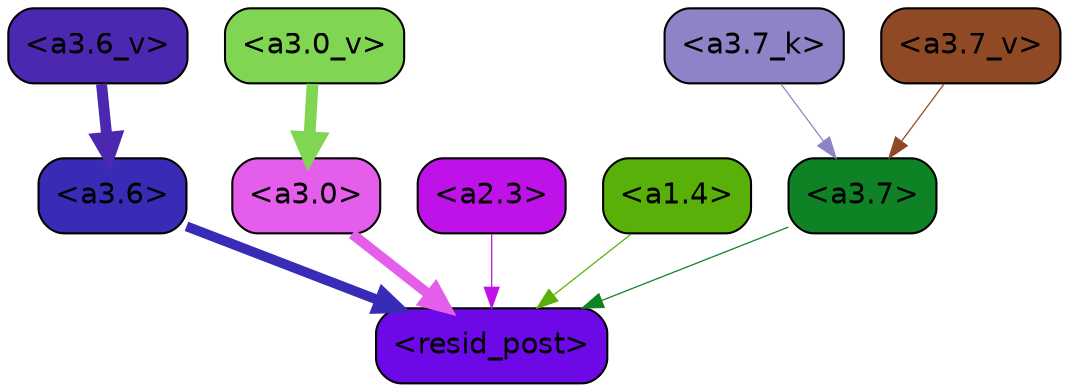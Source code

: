 strict digraph "" {
	graph [bgcolor=transparent,
		layout=dot,
		overlap=false,
		splines=true
	];
	"<a3.7>"	[color=black,
		fillcolor="#0e8225",
		fontname=Helvetica,
		shape=box,
		style="filled, rounded"];
	"<resid_post>"	[color=black,
		fillcolor="#6d09e6",
		fontname=Helvetica,
		shape=box,
		style="filled, rounded"];
	"<a3.7>" -> "<resid_post>"	[color="#0e8225",
		penwidth=0.6];
	"<a3.6>"	[color=black,
		fillcolor="#382cb6",
		fontname=Helvetica,
		shape=box,
		style="filled, rounded"];
	"<a3.6>" -> "<resid_post>"	[color="#382cb6",
		penwidth=4.753257989883423];
	"<a3.0>"	[color=black,
		fillcolor="#e55eeb",
		fontname=Helvetica,
		shape=box,
		style="filled, rounded"];
	"<a3.0>" -> "<resid_post>"	[color="#e55eeb",
		penwidth=4.90053927898407];
	"<a2.3>"	[color=black,
		fillcolor="#be12e8",
		fontname=Helvetica,
		shape=box,
		style="filled, rounded"];
	"<a2.3>" -> "<resid_post>"	[color="#be12e8",
		penwidth=0.6];
	"<a1.4>"	[color=black,
		fillcolor="#59b008",
		fontname=Helvetica,
		shape=box,
		style="filled, rounded"];
	"<a1.4>" -> "<resid_post>"	[color="#59b008",
		penwidth=0.6];
	"<a3.7_k>"	[color=black,
		fillcolor="#8d83c6",
		fontname=Helvetica,
		shape=box,
		style="filled, rounded"];
	"<a3.7_k>" -> "<a3.7>"	[color="#8d83c6",
		penwidth=0.6];
	"<a3.7_v>"	[color=black,
		fillcolor="#8f4925",
		fontname=Helvetica,
		shape=box,
		style="filled, rounded"];
	"<a3.7_v>" -> "<a3.7>"	[color="#8f4925",
		penwidth=0.6];
	"<a3.6_v>"	[color=black,
		fillcolor="#4c27b0",
		fontname=Helvetica,
		shape=box,
		style="filled, rounded"];
	"<a3.6_v>" -> "<a3.6>"	[color="#4c27b0",
		penwidth=5.2550448179244995];
	"<a3.0_v>"	[color=black,
		fillcolor="#80d653",
		fontname=Helvetica,
		shape=box,
		style="filled, rounded"];
	"<a3.0_v>" -> "<a3.0>"	[color="#80d653",
		penwidth=5.652270674705505];
}
